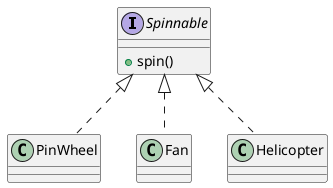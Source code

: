 @startuml
interface Spinnable {
  +spin()
}

class PinWheel {}

class Fan {}

class Helicopter {}

Spinnable <|.. PinWheel
Spinnable <|.. Fan
Spinnable <|.. Helicopter
@enduml